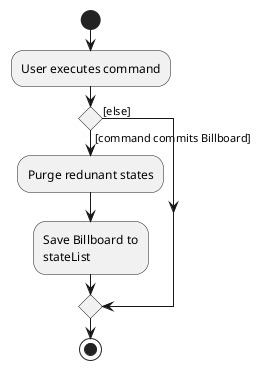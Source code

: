 @startuml
start
:User executes command;

'Since the beta syntax does not support placing the condition outside the
'diamond we place it as the true branch instead.

if () then ([command commits Billboard])
    :Purge redunant states;
    :Save Billboard to
    stateList;
else ([else])
endif
stop
@enduml
